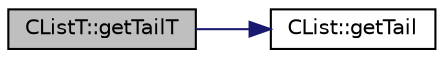 digraph "CListT::getTailT"
{
  edge [fontname="Helvetica",fontsize="10",labelfontname="Helvetica",labelfontsize="10"];
  node [fontname="Helvetica",fontsize="10",shape=record];
  rankdir="LR";
  Node1 [label="CListT::getTailT",height=0.2,width=0.4,color="black", fillcolor="grey75", style="filled" fontcolor="black"];
  Node1 -> Node2 [color="midnightblue",fontsize="10",style="solid",fontname="Helvetica"];
  Node2 [label="CList::getTail",height=0.2,width=0.4,color="black", fillcolor="white", style="filled",URL="$df/db6/class_c_list.html#a4bb6b07562fdd0cc376e7f300ed3b9c0"];
}
